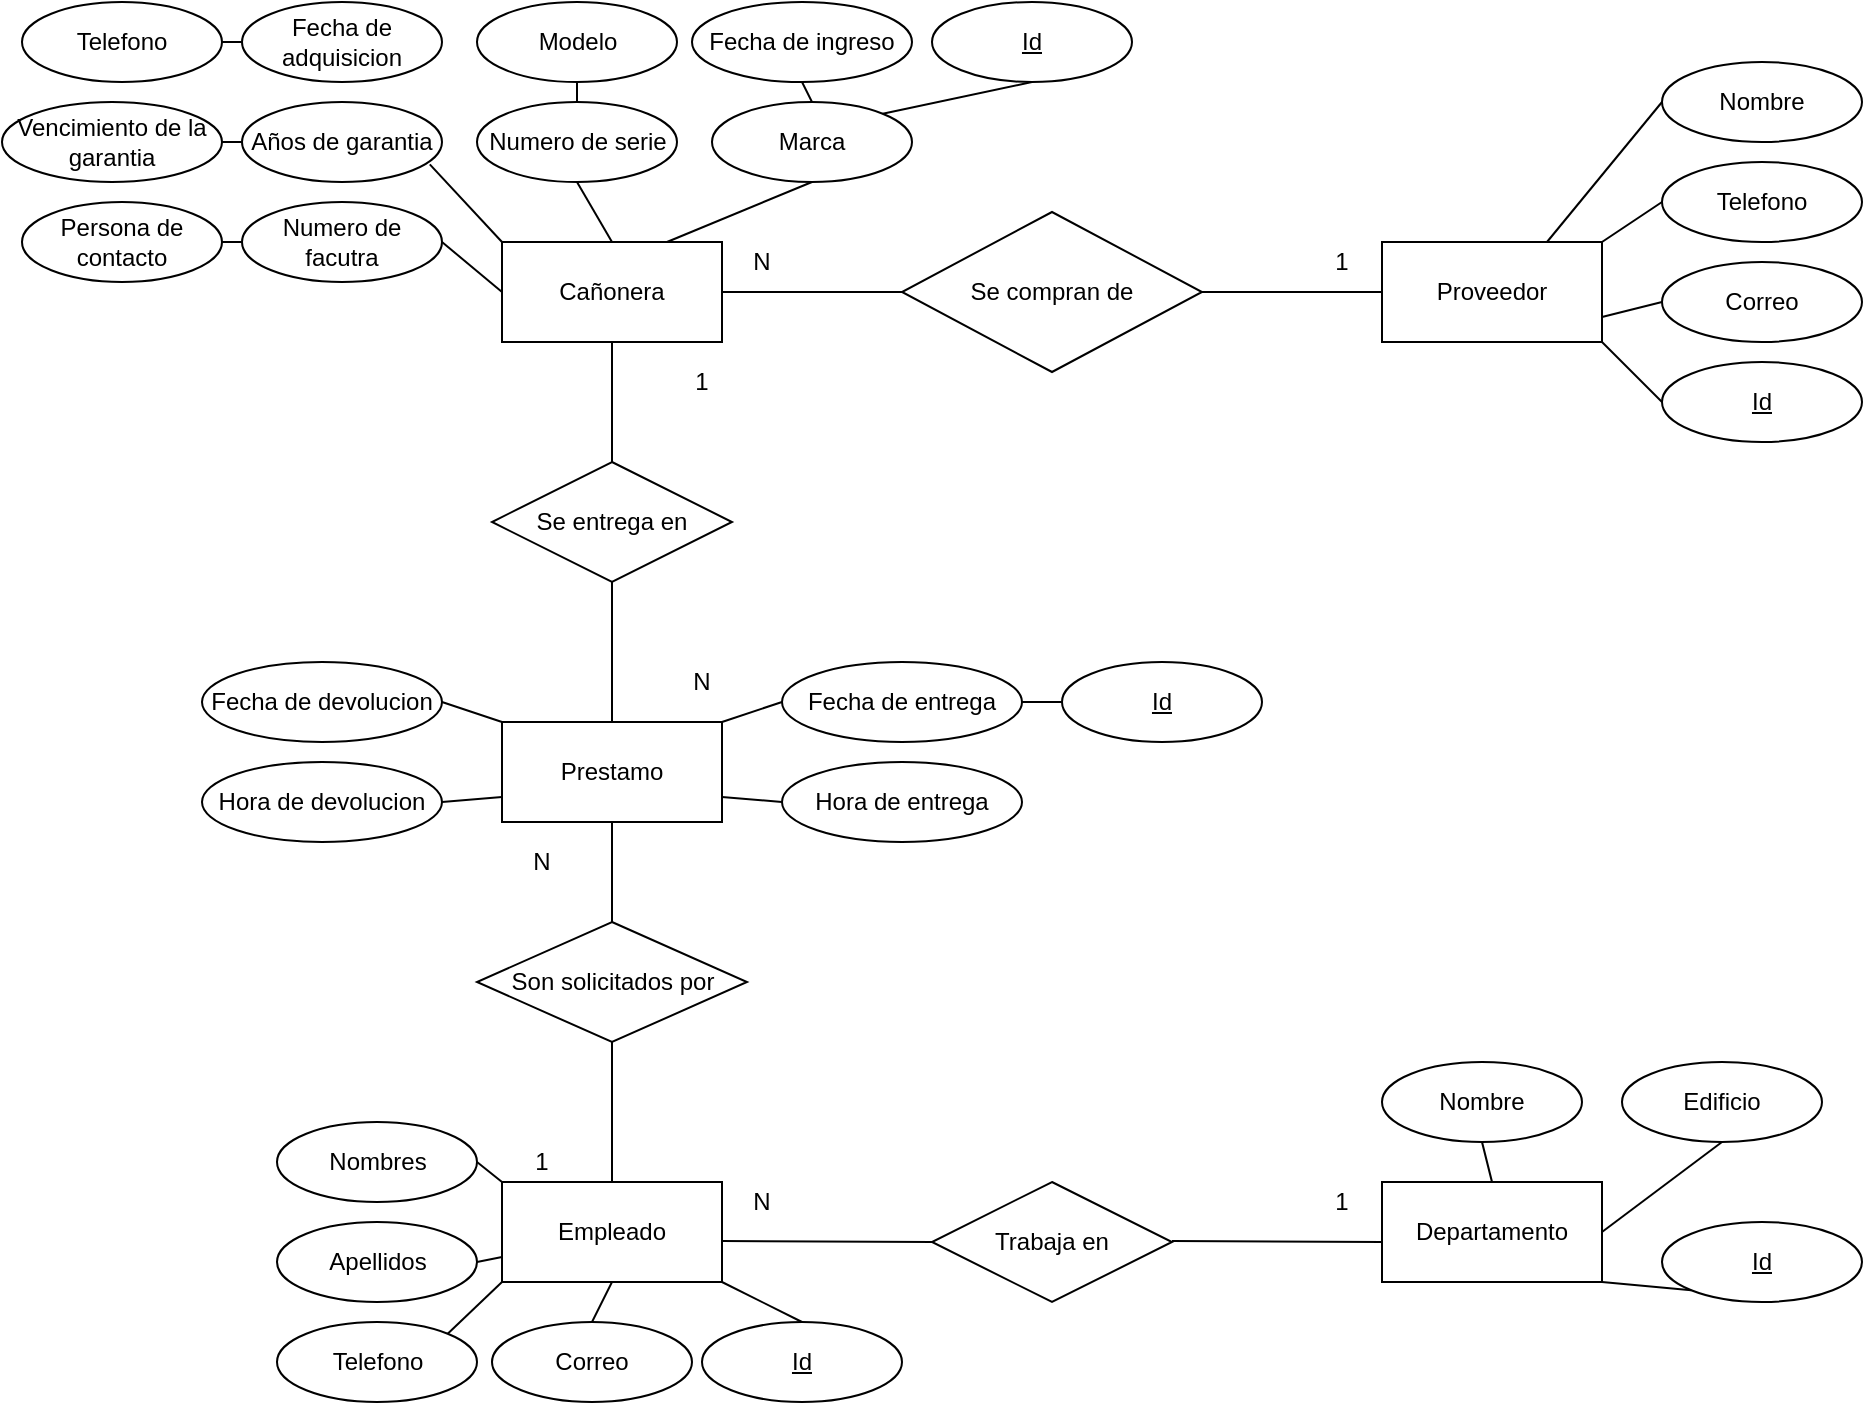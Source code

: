 <mxfile version="14.9.6" type="device"><diagram id="VdNcyXBzi7Qj9-Z6opPS" name="Page-1"><mxGraphModel dx="2029" dy="918" grid="1" gridSize="10" guides="1" tooltips="1" connect="1" arrows="1" fold="1" page="1" pageScale="1" pageWidth="827" pageHeight="1169" math="0" shadow="0"><root><mxCell id="0"/><mxCell id="1" parent="0"/><mxCell id="KawLfEny_hUOZXy9QSdv-1" value="Cañonera" style="rounded=0;whiteSpace=wrap;html=1;" parent="1" vertex="1"><mxGeometry x="100" y="120" width="110" height="50" as="geometry"/></mxCell><mxCell id="KawLfEny_hUOZXy9QSdv-2" value="Proveedor" style="rounded=0;whiteSpace=wrap;html=1;" parent="1" vertex="1"><mxGeometry x="540" y="120" width="110" height="50" as="geometry"/></mxCell><mxCell id="KawLfEny_hUOZXy9QSdv-4" value="Empleado" style="rounded=0;whiteSpace=wrap;html=1;" parent="1" vertex="1"><mxGeometry x="100" y="590" width="110" height="50" as="geometry"/></mxCell><mxCell id="KawLfEny_hUOZXy9QSdv-5" value="Departamento" style="rounded=0;whiteSpace=wrap;html=1;" parent="1" vertex="1"><mxGeometry x="540" y="590" width="110" height="50" as="geometry"/></mxCell><mxCell id="KawLfEny_hUOZXy9QSdv-6" value="Se compran de" style="rhombus;whiteSpace=wrap;html=1;" parent="1" vertex="1"><mxGeometry x="300" y="105" width="150" height="80" as="geometry"/></mxCell><mxCell id="KawLfEny_hUOZXy9QSdv-11" value="" style="endArrow=none;html=1;rounded=0;exitX=1;exitY=0.5;exitDx=0;exitDy=0;entryX=0;entryY=0.5;entryDx=0;entryDy=0;" parent="1" source="KawLfEny_hUOZXy9QSdv-1" target="KawLfEny_hUOZXy9QSdv-6" edge="1"><mxGeometry relative="1" as="geometry"><mxPoint x="330" y="400" as="sourcePoint"/><mxPoint x="490" y="400" as="targetPoint"/></mxGeometry></mxCell><mxCell id="KawLfEny_hUOZXy9QSdv-12" value="" style="endArrow=none;html=1;rounded=0;exitX=1;exitY=0.5;exitDx=0;exitDy=0;entryX=0;entryY=0.5;entryDx=0;entryDy=0;" parent="1" source="KawLfEny_hUOZXy9QSdv-6" target="KawLfEny_hUOZXy9QSdv-2" edge="1"><mxGeometry relative="1" as="geometry"><mxPoint x="330" y="400" as="sourcePoint"/><mxPoint x="490" y="400" as="targetPoint"/></mxGeometry></mxCell><mxCell id="KawLfEny_hUOZXy9QSdv-13" value="N" style="text;html=1;strokeColor=none;fillColor=none;align=center;verticalAlign=middle;whiteSpace=wrap;rounded=0;" parent="1" vertex="1"><mxGeometry x="210" y="120" width="40" height="20" as="geometry"/></mxCell><mxCell id="KawLfEny_hUOZXy9QSdv-14" value="1" style="text;html=1;strokeColor=none;fillColor=none;align=center;verticalAlign=middle;whiteSpace=wrap;rounded=0;" parent="1" vertex="1"><mxGeometry x="500" y="120" width="40" height="20" as="geometry"/></mxCell><mxCell id="KawLfEny_hUOZXy9QSdv-15" value="Trabaja en" style="shape=rhombus;perimeter=rhombusPerimeter;whiteSpace=wrap;html=1;align=center;" parent="1" vertex="1"><mxGeometry x="315" y="590" width="120" height="60" as="geometry"/></mxCell><mxCell id="KawLfEny_hUOZXy9QSdv-16" value="" style="endArrow=none;html=1;rounded=0;exitX=1;exitY=0.5;exitDx=0;exitDy=0;entryX=0;entryY=0.5;entryDx=0;entryDy=0;" parent="1" target="KawLfEny_hUOZXy9QSdv-15" edge="1"><mxGeometry relative="1" as="geometry"><mxPoint x="210" y="619.5" as="sourcePoint"/><mxPoint x="300" y="619.5" as="targetPoint"/></mxGeometry></mxCell><mxCell id="KawLfEny_hUOZXy9QSdv-17" value="" style="endArrow=none;html=1;rounded=0;exitX=1;exitY=0.5;exitDx=0;exitDy=0;entryX=0;entryY=0.5;entryDx=0;entryDy=0;" parent="1" edge="1"><mxGeometry relative="1" as="geometry"><mxPoint x="435" y="619.5" as="sourcePoint"/><mxPoint x="540" y="620" as="targetPoint"/></mxGeometry></mxCell><mxCell id="KawLfEny_hUOZXy9QSdv-18" value="N" style="text;html=1;strokeColor=none;fillColor=none;align=center;verticalAlign=middle;whiteSpace=wrap;rounded=0;" parent="1" vertex="1"><mxGeometry x="210" y="590" width="40" height="20" as="geometry"/></mxCell><mxCell id="KawLfEny_hUOZXy9QSdv-19" value="1" style="text;html=1;strokeColor=none;fillColor=none;align=center;verticalAlign=middle;whiteSpace=wrap;rounded=0;" parent="1" vertex="1"><mxGeometry x="500" y="590" width="40" height="20" as="geometry"/></mxCell><mxCell id="KawLfEny_hUOZXy9QSdv-21" value="Prestamo" style="rounded=0;whiteSpace=wrap;html=1;" parent="1" vertex="1"><mxGeometry x="100" y="360" width="110" height="50" as="geometry"/></mxCell><mxCell id="KawLfEny_hUOZXy9QSdv-22" value="Se entrega en" style="shape=rhombus;perimeter=rhombusPerimeter;whiteSpace=wrap;html=1;align=center;rotation=0;" parent="1" vertex="1"><mxGeometry x="95" y="230" width="120" height="60" as="geometry"/></mxCell><mxCell id="KawLfEny_hUOZXy9QSdv-23" value="Son solicitados por" style="shape=rhombus;perimeter=rhombusPerimeter;whiteSpace=wrap;html=1;align=center;" parent="1" vertex="1"><mxGeometry x="87.5" y="460" width="135" height="60" as="geometry"/></mxCell><mxCell id="KawLfEny_hUOZXy9QSdv-24" value="" style="endArrow=none;html=1;rounded=0;exitX=0.5;exitY=1;exitDx=0;exitDy=0;" parent="1" source="KawLfEny_hUOZXy9QSdv-1" target="KawLfEny_hUOZXy9QSdv-22" edge="1"><mxGeometry relative="1" as="geometry"><mxPoint x="410" y="400" as="sourcePoint"/><mxPoint x="570" y="400" as="targetPoint"/></mxGeometry></mxCell><mxCell id="KawLfEny_hUOZXy9QSdv-26" value="" style="endArrow=none;html=1;rounded=0;exitX=0.5;exitY=1;exitDx=0;exitDy=0;entryX=0.5;entryY=0;entryDx=0;entryDy=0;" parent="1" source="KawLfEny_hUOZXy9QSdv-22" target="KawLfEny_hUOZXy9QSdv-21" edge="1"><mxGeometry relative="1" as="geometry"><mxPoint x="420" y="240" as="sourcePoint"/><mxPoint x="580" y="240" as="targetPoint"/></mxGeometry></mxCell><mxCell id="KawLfEny_hUOZXy9QSdv-27" value="" style="endArrow=none;html=1;rounded=0;exitX=0.5;exitY=1;exitDx=0;exitDy=0;" parent="1" source="KawLfEny_hUOZXy9QSdv-21" target="KawLfEny_hUOZXy9QSdv-23" edge="1"><mxGeometry relative="1" as="geometry"><mxPoint x="320" y="470" as="sourcePoint"/><mxPoint x="480" y="470" as="targetPoint"/></mxGeometry></mxCell><mxCell id="KawLfEny_hUOZXy9QSdv-28" value="" style="endArrow=none;html=1;rounded=0;exitX=0.5;exitY=1;exitDx=0;exitDy=0;entryX=0.5;entryY=0;entryDx=0;entryDy=0;" parent="1" source="KawLfEny_hUOZXy9QSdv-23" target="KawLfEny_hUOZXy9QSdv-4" edge="1"><mxGeometry relative="1" as="geometry"><mxPoint x="450" y="380" as="sourcePoint"/><mxPoint x="610" y="380" as="targetPoint"/></mxGeometry></mxCell><mxCell id="KawLfEny_hUOZXy9QSdv-29" value="1" style="text;html=1;strokeColor=none;fillColor=none;align=center;verticalAlign=middle;whiteSpace=wrap;rounded=0;" parent="1" vertex="1"><mxGeometry x="180" y="180" width="40" height="20" as="geometry"/></mxCell><mxCell id="KawLfEny_hUOZXy9QSdv-30" value="N" style="text;html=1;strokeColor=none;fillColor=none;align=center;verticalAlign=middle;whiteSpace=wrap;rounded=0;" parent="1" vertex="1"><mxGeometry x="180" y="330" width="40" height="20" as="geometry"/></mxCell><mxCell id="KawLfEny_hUOZXy9QSdv-31" value="1" style="text;html=1;strokeColor=none;fillColor=none;align=center;verticalAlign=middle;whiteSpace=wrap;rounded=0;" parent="1" vertex="1"><mxGeometry x="100" y="570" width="40" height="20" as="geometry"/></mxCell><mxCell id="KawLfEny_hUOZXy9QSdv-32" value="N" style="text;html=1;strokeColor=none;fillColor=none;align=center;verticalAlign=middle;whiteSpace=wrap;rounded=0;" parent="1" vertex="1"><mxGeometry x="100" y="420" width="40" height="20" as="geometry"/></mxCell><mxCell id="KawLfEny_hUOZXy9QSdv-35" value="Nombre" style="ellipse;whiteSpace=wrap;html=1;align=center;" parent="1" vertex="1"><mxGeometry x="680" y="30" width="100" height="40" as="geometry"/></mxCell><mxCell id="KawLfEny_hUOZXy9QSdv-36" value="Telefono" style="ellipse;whiteSpace=wrap;html=1;align=center;" parent="1" vertex="1"><mxGeometry x="680" y="80" width="100" height="40" as="geometry"/></mxCell><mxCell id="KawLfEny_hUOZXy9QSdv-37" value="Correo" style="ellipse;whiteSpace=wrap;html=1;align=center;" parent="1" vertex="1"><mxGeometry x="680" y="130" width="100" height="40" as="geometry"/></mxCell><mxCell id="KawLfEny_hUOZXy9QSdv-38" value="" style="endArrow=none;html=1;rounded=0;exitX=0.75;exitY=0;exitDx=0;exitDy=0;" parent="1" source="KawLfEny_hUOZXy9QSdv-2" edge="1"><mxGeometry relative="1" as="geometry"><mxPoint x="520" y="50" as="sourcePoint"/><mxPoint x="680" y="50" as="targetPoint"/></mxGeometry></mxCell><mxCell id="KawLfEny_hUOZXy9QSdv-39" value="" style="endArrow=none;html=1;rounded=0;entryX=0;entryY=0.5;entryDx=0;entryDy=0;exitX=1;exitY=0;exitDx=0;exitDy=0;" parent="1" source="KawLfEny_hUOZXy9QSdv-2" target="KawLfEny_hUOZXy9QSdv-36" edge="1"><mxGeometry relative="1" as="geometry"><mxPoint x="510" y="100" as="sourcePoint"/><mxPoint x="670" y="100" as="targetPoint"/></mxGeometry></mxCell><mxCell id="KawLfEny_hUOZXy9QSdv-40" value="" style="endArrow=none;html=1;rounded=0;entryX=0;entryY=0.5;entryDx=0;entryDy=0;exitX=1;exitY=0.75;exitDx=0;exitDy=0;" parent="1" source="KawLfEny_hUOZXy9QSdv-2" target="KawLfEny_hUOZXy9QSdv-37" edge="1"><mxGeometry relative="1" as="geometry"><mxPoint x="700" y="330" as="sourcePoint"/><mxPoint x="760" y="340" as="targetPoint"/></mxGeometry></mxCell><mxCell id="KawLfEny_hUOZXy9QSdv-43" value="Vencimiento de la garantia" style="ellipse;whiteSpace=wrap;html=1;align=center;" parent="1" vertex="1"><mxGeometry x="-150" y="50" width="110" height="40" as="geometry"/></mxCell><mxCell id="KawLfEny_hUOZXy9QSdv-44" value="Telefono" style="ellipse;whiteSpace=wrap;html=1;align=center;" parent="1" vertex="1"><mxGeometry x="-140" width="100" height="40" as="geometry"/></mxCell><mxCell id="KawLfEny_hUOZXy9QSdv-45" value="Persona de contacto" style="ellipse;whiteSpace=wrap;html=1;align=center;" parent="1" vertex="1"><mxGeometry x="-140" y="100" width="100" height="40" as="geometry"/></mxCell><mxCell id="KawLfEny_hUOZXy9QSdv-46" value="Numero de facutra" style="ellipse;whiteSpace=wrap;html=1;align=center;" parent="1" vertex="1"><mxGeometry x="-30" y="100" width="100" height="40" as="geometry"/></mxCell><mxCell id="KawLfEny_hUOZXy9QSdv-47" value="Años de garantia" style="ellipse;whiteSpace=wrap;html=1;align=center;" parent="1" vertex="1"><mxGeometry x="-30" y="50" width="100" height="40" as="geometry"/></mxCell><mxCell id="KawLfEny_hUOZXy9QSdv-48" value="Fecha de adquisicion" style="ellipse;whiteSpace=wrap;html=1;align=center;" parent="1" vertex="1"><mxGeometry x="-30" width="100" height="40" as="geometry"/></mxCell><mxCell id="KawLfEny_hUOZXy9QSdv-49" value="Numero de serie" style="ellipse;whiteSpace=wrap;html=1;align=center;" parent="1" vertex="1"><mxGeometry x="87.5" y="50" width="100" height="40" as="geometry"/></mxCell><mxCell id="KawLfEny_hUOZXy9QSdv-50" value="Modelo" style="ellipse;whiteSpace=wrap;html=1;align=center;" parent="1" vertex="1"><mxGeometry x="87.5" width="100" height="40" as="geometry"/></mxCell><mxCell id="KawLfEny_hUOZXy9QSdv-51" value="Marca" style="ellipse;whiteSpace=wrap;html=1;align=center;" parent="1" vertex="1"><mxGeometry x="205" y="50" width="100" height="40" as="geometry"/></mxCell><mxCell id="KawLfEny_hUOZXy9QSdv-52" value="Fecha de ingreso" style="ellipse;whiteSpace=wrap;html=1;align=center;" parent="1" vertex="1"><mxGeometry x="195" width="110" height="40" as="geometry"/></mxCell><mxCell id="KawLfEny_hUOZXy9QSdv-59" value="" style="endArrow=none;html=1;rounded=0;exitX=0.5;exitY=1;exitDx=0;exitDy=0;entryX=0.75;entryY=0;entryDx=0;entryDy=0;" parent="1" source="KawLfEny_hUOZXy9QSdv-51" target="KawLfEny_hUOZXy9QSdv-1" edge="1"><mxGeometry relative="1" as="geometry"><mxPoint x="420" y="60" as="sourcePoint"/><mxPoint x="580" y="60" as="targetPoint"/></mxGeometry></mxCell><mxCell id="KawLfEny_hUOZXy9QSdv-60" value="" style="endArrow=none;html=1;rounded=0;exitX=0.5;exitY=1;exitDx=0;exitDy=0;entryX=0.5;entryY=0;entryDx=0;entryDy=0;" parent="1" source="KawLfEny_hUOZXy9QSdv-49" target="KawLfEny_hUOZXy9QSdv-1" edge="1"><mxGeometry relative="1" as="geometry"><mxPoint x="380" y="40" as="sourcePoint"/><mxPoint x="540" y="40" as="targetPoint"/></mxGeometry></mxCell><mxCell id="KawLfEny_hUOZXy9QSdv-61" value="" style="endArrow=none;html=1;rounded=0;exitX=0.939;exitY=0.779;exitDx=0;exitDy=0;exitPerimeter=0;entryX=0;entryY=0;entryDx=0;entryDy=0;" parent="1" source="KawLfEny_hUOZXy9QSdv-47" target="KawLfEny_hUOZXy9QSdv-1" edge="1"><mxGeometry relative="1" as="geometry"><mxPoint x="390" y="50" as="sourcePoint"/><mxPoint x="550" y="50" as="targetPoint"/></mxGeometry></mxCell><mxCell id="KawLfEny_hUOZXy9QSdv-62" value="" style="endArrow=none;html=1;rounded=0;exitX=1;exitY=0.5;exitDx=0;exitDy=0;entryX=0;entryY=0.5;entryDx=0;entryDy=0;" parent="1" source="KawLfEny_hUOZXy9QSdv-46" target="KawLfEny_hUOZXy9QSdv-1" edge="1"><mxGeometry relative="1" as="geometry"><mxPoint x="73.9" y="91.16" as="sourcePoint"/><mxPoint x="110" y="130" as="targetPoint"/></mxGeometry></mxCell><mxCell id="KawLfEny_hUOZXy9QSdv-63" value="" style="endArrow=none;html=1;rounded=0;exitX=1;exitY=0.5;exitDx=0;exitDy=0;entryX=0;entryY=0.5;entryDx=0;entryDy=0;" parent="1" source="KawLfEny_hUOZXy9QSdv-45" target="KawLfEny_hUOZXy9QSdv-46" edge="1"><mxGeometry relative="1" as="geometry"><mxPoint x="83.9" y="101.16" as="sourcePoint"/><mxPoint x="120" y="140" as="targetPoint"/></mxGeometry></mxCell><mxCell id="KawLfEny_hUOZXy9QSdv-64" value="" style="endArrow=none;html=1;rounded=0;exitX=1;exitY=0.5;exitDx=0;exitDy=0;entryX=0;entryY=0.5;entryDx=0;entryDy=0;" parent="1" source="KawLfEny_hUOZXy9QSdv-43" target="KawLfEny_hUOZXy9QSdv-47" edge="1"><mxGeometry relative="1" as="geometry"><mxPoint x="93.9" y="111.16" as="sourcePoint"/><mxPoint x="130" y="150" as="targetPoint"/></mxGeometry></mxCell><mxCell id="KawLfEny_hUOZXy9QSdv-65" value="" style="endArrow=none;html=1;rounded=0;exitX=1;exitY=0.5;exitDx=0;exitDy=0;entryX=0;entryY=0.5;entryDx=0;entryDy=0;" parent="1" source="KawLfEny_hUOZXy9QSdv-44" target="KawLfEny_hUOZXy9QSdv-48" edge="1"><mxGeometry relative="1" as="geometry"><mxPoint x="-30" y="130" as="sourcePoint"/><mxPoint x="-20.0" y="130" as="targetPoint"/></mxGeometry></mxCell><mxCell id="KawLfEny_hUOZXy9QSdv-67" value="" style="endArrow=none;html=1;rounded=0;exitX=0.5;exitY=1;exitDx=0;exitDy=0;entryX=0.5;entryY=0;entryDx=0;entryDy=0;" parent="1" source="KawLfEny_hUOZXy9QSdv-50" target="KawLfEny_hUOZXy9QSdv-49" edge="1"><mxGeometry relative="1" as="geometry"><mxPoint x="390" y="50" as="sourcePoint"/><mxPoint x="550" y="50" as="targetPoint"/></mxGeometry></mxCell><mxCell id="KawLfEny_hUOZXy9QSdv-68" value="" style="endArrow=none;html=1;rounded=0;exitX=0.5;exitY=1;exitDx=0;exitDy=0;entryX=0.5;entryY=0;entryDx=0;entryDy=0;" parent="1" source="KawLfEny_hUOZXy9QSdv-52" target="KawLfEny_hUOZXy9QSdv-51" edge="1"><mxGeometry relative="1" as="geometry"><mxPoint x="400" y="60" as="sourcePoint"/><mxPoint x="560" y="60" as="targetPoint"/></mxGeometry></mxCell><mxCell id="KawLfEny_hUOZXy9QSdv-69" value="Nombre" style="ellipse;whiteSpace=wrap;html=1;align=center;" parent="1" vertex="1"><mxGeometry x="540" y="530" width="100" height="40" as="geometry"/></mxCell><mxCell id="KawLfEny_hUOZXy9QSdv-71" value="Edificio" style="ellipse;whiteSpace=wrap;html=1;align=center;" parent="1" vertex="1"><mxGeometry x="660" y="530" width="100" height="40" as="geometry"/></mxCell><mxCell id="KawLfEny_hUOZXy9QSdv-72" value="" style="endArrow=none;html=1;rounded=0;entryX=0.5;entryY=1;entryDx=0;entryDy=0;exitX=0.5;exitY=0;exitDx=0;exitDy=0;" parent="1" source="KawLfEny_hUOZXy9QSdv-5" target="KawLfEny_hUOZXy9QSdv-69" edge="1"><mxGeometry relative="1" as="geometry"><mxPoint x="360" y="350" as="sourcePoint"/><mxPoint x="520" y="350" as="targetPoint"/></mxGeometry></mxCell><mxCell id="KawLfEny_hUOZXy9QSdv-73" value="" style="endArrow=none;html=1;rounded=0;exitX=0.5;exitY=1;exitDx=0;exitDy=0;entryX=1;entryY=0.5;entryDx=0;entryDy=0;" parent="1" source="KawLfEny_hUOZXy9QSdv-71" target="KawLfEny_hUOZXy9QSdv-5" edge="1"><mxGeometry relative="1" as="geometry"><mxPoint x="370" y="360" as="sourcePoint"/><mxPoint x="530" y="360" as="targetPoint"/></mxGeometry></mxCell><mxCell id="KawLfEny_hUOZXy9QSdv-76" value="Correo" style="ellipse;whiteSpace=wrap;html=1;align=center;" parent="1" vertex="1"><mxGeometry x="95" y="660" width="100" height="40" as="geometry"/></mxCell><mxCell id="KawLfEny_hUOZXy9QSdv-77" value="Telefono" style="ellipse;whiteSpace=wrap;html=1;align=center;" parent="1" vertex="1"><mxGeometry x="-12.5" y="660" width="100" height="40" as="geometry"/></mxCell><mxCell id="KawLfEny_hUOZXy9QSdv-78" value="Apellidos" style="ellipse;whiteSpace=wrap;html=1;align=center;" parent="1" vertex="1"><mxGeometry x="-12.5" y="610" width="100" height="40" as="geometry"/></mxCell><mxCell id="KawLfEny_hUOZXy9QSdv-79" value="Nombres" style="ellipse;whiteSpace=wrap;html=1;align=center;" parent="1" vertex="1"><mxGeometry x="-12.5" y="560" width="100" height="40" as="geometry"/></mxCell><mxCell id="KawLfEny_hUOZXy9QSdv-80" value="" style="endArrow=none;html=1;rounded=0;exitX=1;exitY=0.5;exitDx=0;exitDy=0;entryX=0;entryY=0;entryDx=0;entryDy=0;" parent="1" source="KawLfEny_hUOZXy9QSdv-79" target="KawLfEny_hUOZXy9QSdv-4" edge="1"><mxGeometry relative="1" as="geometry"><mxPoint x="315" y="260" as="sourcePoint"/><mxPoint x="475" y="260" as="targetPoint"/></mxGeometry></mxCell><mxCell id="KawLfEny_hUOZXy9QSdv-81" value="" style="endArrow=none;html=1;rounded=0;exitX=1;exitY=0.5;exitDx=0;exitDy=0;entryX=0;entryY=0.75;entryDx=0;entryDy=0;" parent="1" source="KawLfEny_hUOZXy9QSdv-78" target="KawLfEny_hUOZXy9QSdv-4" edge="1"><mxGeometry relative="1" as="geometry"><mxPoint x="325" y="270" as="sourcePoint"/><mxPoint x="485" y="270" as="targetPoint"/></mxGeometry></mxCell><mxCell id="KawLfEny_hUOZXy9QSdv-82" value="" style="endArrow=none;html=1;rounded=0;exitX=1;exitY=0;exitDx=0;exitDy=0;entryX=0;entryY=1;entryDx=0;entryDy=0;" parent="1" source="KawLfEny_hUOZXy9QSdv-77" target="KawLfEny_hUOZXy9QSdv-4" edge="1"><mxGeometry relative="1" as="geometry"><mxPoint x="335" y="280" as="sourcePoint"/><mxPoint x="495" y="280" as="targetPoint"/></mxGeometry></mxCell><mxCell id="KawLfEny_hUOZXy9QSdv-83" value="" style="endArrow=none;html=1;rounded=0;exitX=0.5;exitY=0;exitDx=0;exitDy=0;entryX=0.5;entryY=1;entryDx=0;entryDy=0;" parent="1" source="KawLfEny_hUOZXy9QSdv-76" target="KawLfEny_hUOZXy9QSdv-4" edge="1"><mxGeometry relative="1" as="geometry"><mxPoint x="345" y="290" as="sourcePoint"/><mxPoint x="505" y="290" as="targetPoint"/></mxGeometry></mxCell><mxCell id="KawLfEny_hUOZXy9QSdv-86" value="Fecha de entrega" style="ellipse;whiteSpace=wrap;html=1;align=center;" parent="1" vertex="1"><mxGeometry x="240" y="330" width="120" height="40" as="geometry"/></mxCell><mxCell id="KawLfEny_hUOZXy9QSdv-87" value="Hora de entrega" style="ellipse;whiteSpace=wrap;html=1;align=center;" parent="1" vertex="1"><mxGeometry x="240" y="380" width="120" height="40" as="geometry"/></mxCell><mxCell id="KawLfEny_hUOZXy9QSdv-89" value="Fecha de devolucion" style="ellipse;whiteSpace=wrap;html=1;align=center;" parent="1" vertex="1"><mxGeometry x="-50" y="330" width="120" height="40" as="geometry"/></mxCell><mxCell id="KawLfEny_hUOZXy9QSdv-90" value="Hora de devolucion" style="ellipse;whiteSpace=wrap;html=1;align=center;" parent="1" vertex="1"><mxGeometry x="-50" y="380" width="120" height="40" as="geometry"/></mxCell><mxCell id="KawLfEny_hUOZXy9QSdv-91" value="" style="endArrow=none;html=1;rounded=0;exitX=1;exitY=0.5;exitDx=0;exitDy=0;entryX=0;entryY=0;entryDx=0;entryDy=0;" parent="1" source="KawLfEny_hUOZXy9QSdv-89" target="KawLfEny_hUOZXy9QSdv-21" edge="1"><mxGeometry relative="1" as="geometry"><mxPoint x="315" y="260" as="sourcePoint"/><mxPoint x="475" y="260" as="targetPoint"/></mxGeometry></mxCell><mxCell id="KawLfEny_hUOZXy9QSdv-92" value="" style="endArrow=none;html=1;rounded=0;exitX=1;exitY=0.5;exitDx=0;exitDy=0;entryX=0;entryY=0.75;entryDx=0;entryDy=0;" parent="1" source="KawLfEny_hUOZXy9QSdv-90" target="KawLfEny_hUOZXy9QSdv-21" edge="1"><mxGeometry relative="1" as="geometry"><mxPoint x="325" y="270" as="sourcePoint"/><mxPoint x="485" y="270" as="targetPoint"/></mxGeometry></mxCell><mxCell id="KawLfEny_hUOZXy9QSdv-93" value="" style="endArrow=none;html=1;rounded=0;exitX=1;exitY=0;exitDx=0;exitDy=0;entryX=0;entryY=0.5;entryDx=0;entryDy=0;" parent="1" source="KawLfEny_hUOZXy9QSdv-21" target="KawLfEny_hUOZXy9QSdv-86" edge="1"><mxGeometry relative="1" as="geometry"><mxPoint x="335" y="280" as="sourcePoint"/><mxPoint x="495" y="280" as="targetPoint"/></mxGeometry></mxCell><mxCell id="KawLfEny_hUOZXy9QSdv-94" value="" style="endArrow=none;html=1;rounded=0;exitX=1;exitY=0.75;exitDx=0;exitDy=0;entryX=0;entryY=0.5;entryDx=0;entryDy=0;" parent="1" source="KawLfEny_hUOZXy9QSdv-21" target="KawLfEny_hUOZXy9QSdv-87" edge="1"><mxGeometry relative="1" as="geometry"><mxPoint x="345" y="290" as="sourcePoint"/><mxPoint x="505" y="290" as="targetPoint"/></mxGeometry></mxCell><mxCell id="dOW4BBlSgjA3XWcRfHvr-1" value="Id" style="ellipse;whiteSpace=wrap;html=1;align=center;fontStyle=4;" vertex="1" parent="1"><mxGeometry x="680" y="180" width="100" height="40" as="geometry"/></mxCell><mxCell id="dOW4BBlSgjA3XWcRfHvr-2" value="Id" style="ellipse;whiteSpace=wrap;html=1;align=center;fontStyle=4;" vertex="1" parent="1"><mxGeometry x="315" width="100" height="40" as="geometry"/></mxCell><mxCell id="dOW4BBlSgjA3XWcRfHvr-3" value="Id" style="ellipse;whiteSpace=wrap;html=1;align=center;fontStyle=4;" vertex="1" parent="1"><mxGeometry x="380" y="330" width="100" height="40" as="geometry"/></mxCell><mxCell id="dOW4BBlSgjA3XWcRfHvr-4" value="Id" style="ellipse;whiteSpace=wrap;html=1;align=center;fontStyle=4;" vertex="1" parent="1"><mxGeometry x="200" y="660" width="100" height="40" as="geometry"/></mxCell><mxCell id="dOW4BBlSgjA3XWcRfHvr-5" value="Id" style="ellipse;whiteSpace=wrap;html=1;align=center;fontStyle=4;" vertex="1" parent="1"><mxGeometry x="680" y="610" width="100" height="40" as="geometry"/></mxCell><mxCell id="dOW4BBlSgjA3XWcRfHvr-6" value="" style="endArrow=none;html=1;rounded=0;exitX=1;exitY=1;exitDx=0;exitDy=0;entryX=0;entryY=0.5;entryDx=0;entryDy=0;" edge="1" parent="1" source="KawLfEny_hUOZXy9QSdv-2" target="dOW4BBlSgjA3XWcRfHvr-1"><mxGeometry relative="1" as="geometry"><mxPoint x="560" y="280" as="sourcePoint"/><mxPoint x="720" y="280" as="targetPoint"/></mxGeometry></mxCell><mxCell id="dOW4BBlSgjA3XWcRfHvr-7" value="" style="endArrow=none;html=1;rounded=0;exitX=0.5;exitY=1;exitDx=0;exitDy=0;entryX=1;entryY=0;entryDx=0;entryDy=0;" edge="1" parent="1" source="dOW4BBlSgjA3XWcRfHvr-2" target="KawLfEny_hUOZXy9QSdv-51"><mxGeometry relative="1" as="geometry"><mxPoint x="660" y="180" as="sourcePoint"/><mxPoint x="310" y="70" as="targetPoint"/></mxGeometry></mxCell><mxCell id="dOW4BBlSgjA3XWcRfHvr-8" value="" style="endArrow=none;html=1;rounded=0;exitX=1;exitY=0.5;exitDx=0;exitDy=0;" edge="1" parent="1" source="KawLfEny_hUOZXy9QSdv-86" target="dOW4BBlSgjA3XWcRfHvr-3"><mxGeometry relative="1" as="geometry"><mxPoint x="670" y="190" as="sourcePoint"/><mxPoint x="700.0" y="220" as="targetPoint"/></mxGeometry></mxCell><mxCell id="dOW4BBlSgjA3XWcRfHvr-9" value="" style="endArrow=none;html=1;rounded=0;exitX=0.5;exitY=0;exitDx=0;exitDy=0;entryX=1;entryY=1;entryDx=0;entryDy=0;" edge="1" parent="1" source="dOW4BBlSgjA3XWcRfHvr-4" target="KawLfEny_hUOZXy9QSdv-4"><mxGeometry relative="1" as="geometry"><mxPoint x="680" y="200" as="sourcePoint"/><mxPoint x="710.0" y="230" as="targetPoint"/></mxGeometry></mxCell><mxCell id="dOW4BBlSgjA3XWcRfHvr-10" value="" style="endArrow=none;html=1;rounded=0;exitX=1;exitY=1;exitDx=0;exitDy=0;entryX=0;entryY=1;entryDx=0;entryDy=0;exitPerimeter=0;" edge="1" parent="1" source="KawLfEny_hUOZXy9QSdv-5" target="dOW4BBlSgjA3XWcRfHvr-5"><mxGeometry relative="1" as="geometry"><mxPoint x="690" y="210" as="sourcePoint"/><mxPoint x="720.0" y="240" as="targetPoint"/></mxGeometry></mxCell></root></mxGraphModel></diagram></mxfile>